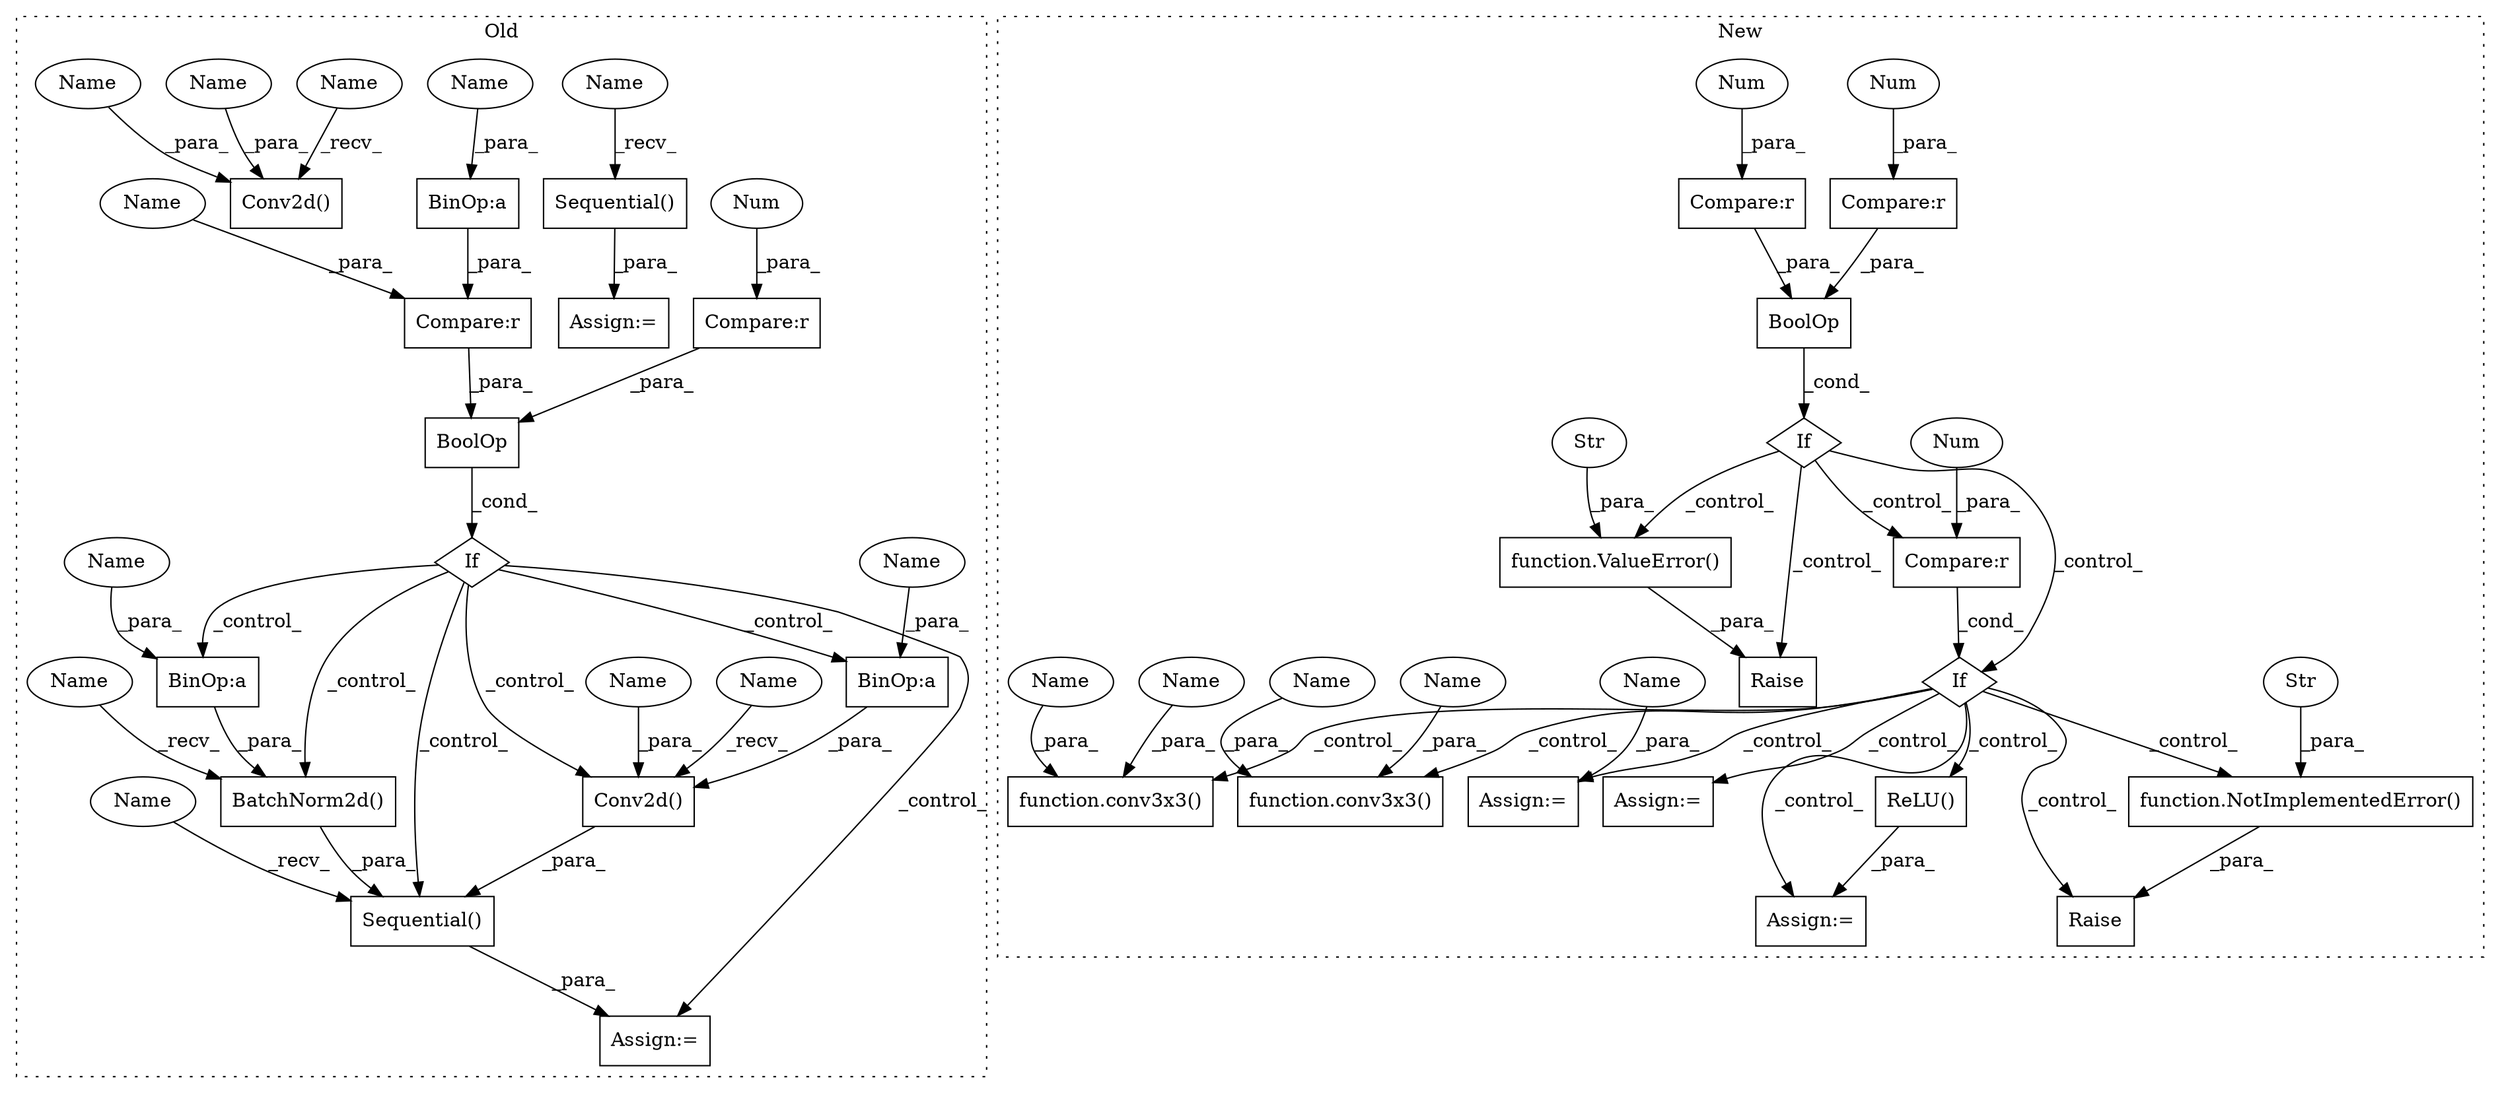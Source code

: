 digraph G {
subgraph cluster0 {
1 [label="BatchNorm2d()" a="75" s="885,921" l="15,1" shape="box"];
18 [label="If" a="96" s="669,721" l="3,14" shape="diamond"];
19 [label="Sequential()" a="75" s="751,922" l="31,14" shape="box"];
20 [label="BinOp:a" a="82" s="914" l="1" shape="box"];
21 [label="BinOp:a" a="82" s="817" l="1" shape="box"];
22 [label="BinOp:a" a="82" s="714" l="1" shape="box"];
23 [label="Compare:r" a="40" s="672" l="11" shape="box"];
24 [label="Compare:r" a="40" s="687" l="34" shape="box"];
25 [label="BoolOp" a="72" s="672" l="49" shape="box"];
26 [label="Conv2d()" a="75" s="782,824" l="10,43" shape="box"];
27 [label="Sequential()" a="75" s="645" l="15" shape="box"];
28 [label="Conv2d()" a="75" s="504,528" l="10,49" shape="box"];
32 [label="Num" a="76" s="682" l="1" shape="ellipse"];
33 [label="Assign:=" a="68" s="642" l="3" shape="box"];
36 [label="Assign:=" a="68" s="748" l="3" shape="box"];
37 [label="Name" a="87" s="504" l="2" shape="ellipse"];
38 [label="Name" a="87" s="885" l="2" shape="ellipse"];
39 [label="Name" a="87" s="782" l="2" shape="ellipse"];
40 [label="Name" a="87" s="751" l="2" shape="ellipse"];
41 [label="Name" a="87" s="645" l="2" shape="ellipse"];
47 [label="Name" a="87" s="715" l="6" shape="ellipse"];
48 [label="Name" a="87" s="522" l="6" shape="ellipse"];
49 [label="Name" a="87" s="514" l="6" shape="ellipse"];
50 [label="Name" a="87" s="915" l="6" shape="ellipse"];
51 [label="Name" a="87" s="818" l="6" shape="ellipse"];
52 [label="Name" a="87" s="792" l="9" shape="ellipse"];
53 [label="Name" a="87" s="687" l="9" shape="ellipse"];
label = "Old";
style="dotted";
}
subgraph cluster1 {
2 [label="BoolOp" a="72" s="2109" l="31" shape="box"];
3 [label="Compare:r" a="40" s="2109" l="11" shape="box"];
4 [label="Compare:r" a="40" s="2124" l="16" shape="box"];
5 [label="Num" a="76" s="2119" l="1" shape="ellipse"];
6 [label="Num" a="76" s="2138" l="2" shape="ellipse"];
7 [label="Raise" a="91" s="2263" l="6" shape="box"];
8 [label="If" a="96" s="2234,2249" l="3,14" shape="diamond"];
9 [label="function.NotImplementedError()" a="75" s="2269,2331" l="20,1" shape="box"];
10 [label="If" a="96" s="2106,2140" l="3,14" shape="diamond"];
11 [label="Str" a="66" s="2289" l="42" shape="ellipse"];
12 [label="Compare:r" a="40" s="2237" l="12" shape="box"];
13 [label="Num" a="76" s="2248" l="1" shape="ellipse"];
14 [label="Raise" a="91" s="2154" l="6" shape="box"];
15 [label="Assign:=" a="68" s="2534" l="3" shape="box"];
16 [label="function.ValueError()" a="75" s="2160,2224" l="11,1" shape="box"];
17 [label="Str" a="66" s="2171" l="53" shape="ellipse"];
29 [label="function.conv3x3()" a="75" s="2445,2477" l="8,1" shape="box"];
30 [label="Assign:=" a="68" s="2698" l="3" shape="box"];
31 [label="function.conv3x3()" a="75" s="2580,2602" l="8,1" shape="box"];
34 [label="Assign:=" a="68" s="2665" l="3" shape="box"];
35 [label="ReLU()" a="75" s="2537" l="21" shape="box"];
42 [label="Name" a="87" s="2596" l="6" shape="ellipse"];
43 [label="Name" a="87" s="2463" l="6" shape="ellipse"];
44 [label="Name" a="87" s="2588" l="6" shape="ellipse"];
45 [label="Name" a="87" s="2471" l="6" shape="ellipse"];
46 [label="Name" a="87" s="2701" l="6" shape="ellipse"];
label = "New";
style="dotted";
}
1 -> 19 [label="_para_"];
2 -> 10 [label="_cond_"];
3 -> 2 [label="_para_"];
4 -> 2 [label="_para_"];
5 -> 3 [label="_para_"];
6 -> 4 [label="_para_"];
8 -> 9 [label="_control_"];
8 -> 29 [label="_control_"];
8 -> 15 [label="_control_"];
8 -> 35 [label="_control_"];
8 -> 30 [label="_control_"];
8 -> 34 [label="_control_"];
8 -> 31 [label="_control_"];
8 -> 7 [label="_control_"];
9 -> 7 [label="_para_"];
10 -> 12 [label="_control_"];
10 -> 16 [label="_control_"];
10 -> 14 [label="_control_"];
10 -> 8 [label="_control_"];
11 -> 9 [label="_para_"];
12 -> 8 [label="_cond_"];
13 -> 12 [label="_para_"];
16 -> 14 [label="_para_"];
17 -> 16 [label="_para_"];
18 -> 19 [label="_control_"];
18 -> 36 [label="_control_"];
18 -> 20 [label="_control_"];
18 -> 26 [label="_control_"];
18 -> 1 [label="_control_"];
18 -> 21 [label="_control_"];
19 -> 36 [label="_para_"];
20 -> 1 [label="_para_"];
21 -> 26 [label="_para_"];
22 -> 24 [label="_para_"];
23 -> 25 [label="_para_"];
24 -> 25 [label="_para_"];
25 -> 18 [label="_cond_"];
26 -> 19 [label="_para_"];
27 -> 33 [label="_para_"];
32 -> 23 [label="_para_"];
35 -> 15 [label="_para_"];
37 -> 28 [label="_recv_"];
38 -> 1 [label="_recv_"];
39 -> 26 [label="_recv_"];
40 -> 19 [label="_recv_"];
41 -> 27 [label="_recv_"];
42 -> 31 [label="_para_"];
43 -> 29 [label="_para_"];
44 -> 31 [label="_para_"];
45 -> 29 [label="_para_"];
46 -> 30 [label="_para_"];
47 -> 22 [label="_para_"];
48 -> 28 [label="_para_"];
49 -> 28 [label="_para_"];
50 -> 20 [label="_para_"];
51 -> 21 [label="_para_"];
52 -> 26 [label="_para_"];
53 -> 24 [label="_para_"];
}